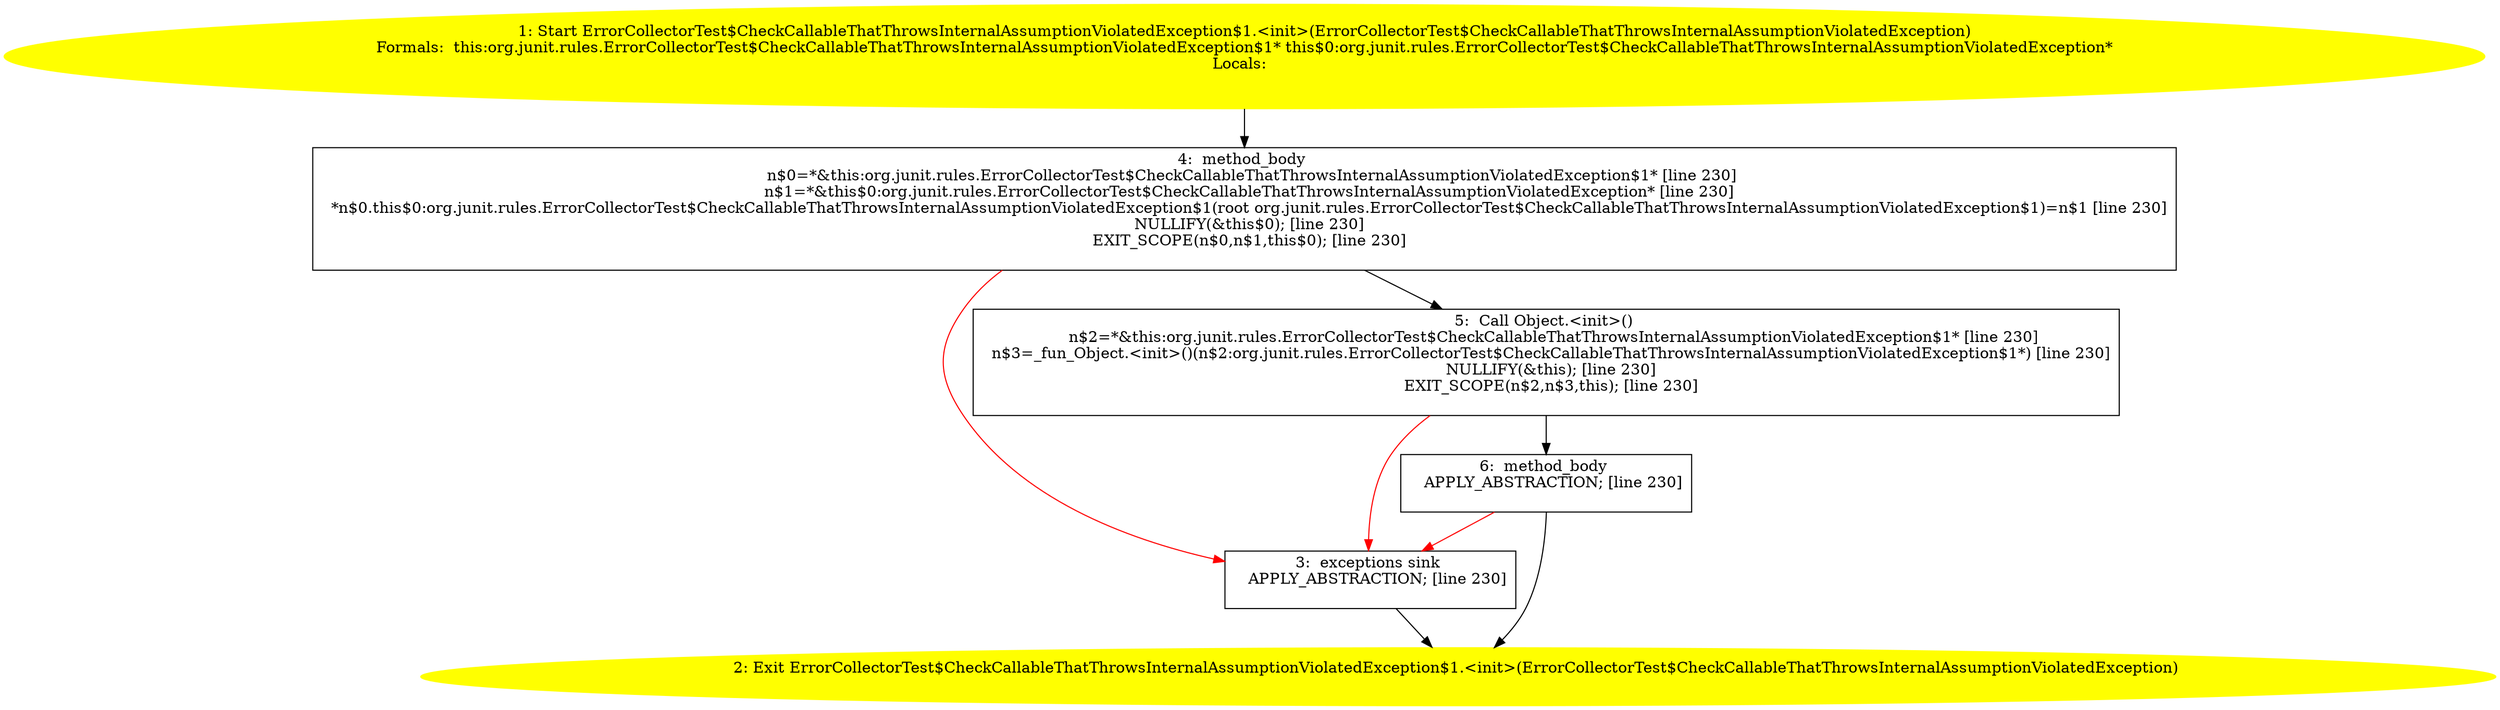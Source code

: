 /* @generated */
digraph cfg {
"org.junit.rules.ErrorCollectorTest$CheckCallableThatThrowsInternalAssumptionViolatedException$1.<ini.5ff0a33f5b445cefc1b0eb1c88617661_1" [label="1: Start ErrorCollectorTest$CheckCallableThatThrowsInternalAssumptionViolatedException$1.<init>(ErrorCollectorTest$CheckCallableThatThrowsInternalAssumptionViolatedException)\nFormals:  this:org.junit.rules.ErrorCollectorTest$CheckCallableThatThrowsInternalAssumptionViolatedException$1* this$0:org.junit.rules.ErrorCollectorTest$CheckCallableThatThrowsInternalAssumptionViolatedException*\nLocals:  \n  " color=yellow style=filled]
	

	 "org.junit.rules.ErrorCollectorTest$CheckCallableThatThrowsInternalAssumptionViolatedException$1.<ini.5ff0a33f5b445cefc1b0eb1c88617661_1" -> "org.junit.rules.ErrorCollectorTest$CheckCallableThatThrowsInternalAssumptionViolatedException$1.<ini.5ff0a33f5b445cefc1b0eb1c88617661_4" ;
"org.junit.rules.ErrorCollectorTest$CheckCallableThatThrowsInternalAssumptionViolatedException$1.<ini.5ff0a33f5b445cefc1b0eb1c88617661_2" [label="2: Exit ErrorCollectorTest$CheckCallableThatThrowsInternalAssumptionViolatedException$1.<init>(ErrorCollectorTest$CheckCallableThatThrowsInternalAssumptionViolatedException) \n  " color=yellow style=filled]
	

"org.junit.rules.ErrorCollectorTest$CheckCallableThatThrowsInternalAssumptionViolatedException$1.<ini.5ff0a33f5b445cefc1b0eb1c88617661_3" [label="3:  exceptions sink \n   APPLY_ABSTRACTION; [line 230]\n " shape="box"]
	

	 "org.junit.rules.ErrorCollectorTest$CheckCallableThatThrowsInternalAssumptionViolatedException$1.<ini.5ff0a33f5b445cefc1b0eb1c88617661_3" -> "org.junit.rules.ErrorCollectorTest$CheckCallableThatThrowsInternalAssumptionViolatedException$1.<ini.5ff0a33f5b445cefc1b0eb1c88617661_2" ;
"org.junit.rules.ErrorCollectorTest$CheckCallableThatThrowsInternalAssumptionViolatedException$1.<ini.5ff0a33f5b445cefc1b0eb1c88617661_4" [label="4:  method_body \n   n$0=*&this:org.junit.rules.ErrorCollectorTest$CheckCallableThatThrowsInternalAssumptionViolatedException$1* [line 230]\n  n$1=*&this$0:org.junit.rules.ErrorCollectorTest$CheckCallableThatThrowsInternalAssumptionViolatedException* [line 230]\n  *n$0.this$0:org.junit.rules.ErrorCollectorTest$CheckCallableThatThrowsInternalAssumptionViolatedException$1(root org.junit.rules.ErrorCollectorTest$CheckCallableThatThrowsInternalAssumptionViolatedException$1)=n$1 [line 230]\n  NULLIFY(&this$0); [line 230]\n  EXIT_SCOPE(n$0,n$1,this$0); [line 230]\n " shape="box"]
	

	 "org.junit.rules.ErrorCollectorTest$CheckCallableThatThrowsInternalAssumptionViolatedException$1.<ini.5ff0a33f5b445cefc1b0eb1c88617661_4" -> "org.junit.rules.ErrorCollectorTest$CheckCallableThatThrowsInternalAssumptionViolatedException$1.<ini.5ff0a33f5b445cefc1b0eb1c88617661_5" ;
	 "org.junit.rules.ErrorCollectorTest$CheckCallableThatThrowsInternalAssumptionViolatedException$1.<ini.5ff0a33f5b445cefc1b0eb1c88617661_4" -> "org.junit.rules.ErrorCollectorTest$CheckCallableThatThrowsInternalAssumptionViolatedException$1.<ini.5ff0a33f5b445cefc1b0eb1c88617661_3" [color="red" ];
"org.junit.rules.ErrorCollectorTest$CheckCallableThatThrowsInternalAssumptionViolatedException$1.<ini.5ff0a33f5b445cefc1b0eb1c88617661_5" [label="5:  Call Object.<init>() \n   n$2=*&this:org.junit.rules.ErrorCollectorTest$CheckCallableThatThrowsInternalAssumptionViolatedException$1* [line 230]\n  n$3=_fun_Object.<init>()(n$2:org.junit.rules.ErrorCollectorTest$CheckCallableThatThrowsInternalAssumptionViolatedException$1*) [line 230]\n  NULLIFY(&this); [line 230]\n  EXIT_SCOPE(n$2,n$3,this); [line 230]\n " shape="box"]
	

	 "org.junit.rules.ErrorCollectorTest$CheckCallableThatThrowsInternalAssumptionViolatedException$1.<ini.5ff0a33f5b445cefc1b0eb1c88617661_5" -> "org.junit.rules.ErrorCollectorTest$CheckCallableThatThrowsInternalAssumptionViolatedException$1.<ini.5ff0a33f5b445cefc1b0eb1c88617661_6" ;
	 "org.junit.rules.ErrorCollectorTest$CheckCallableThatThrowsInternalAssumptionViolatedException$1.<ini.5ff0a33f5b445cefc1b0eb1c88617661_5" -> "org.junit.rules.ErrorCollectorTest$CheckCallableThatThrowsInternalAssumptionViolatedException$1.<ini.5ff0a33f5b445cefc1b0eb1c88617661_3" [color="red" ];
"org.junit.rules.ErrorCollectorTest$CheckCallableThatThrowsInternalAssumptionViolatedException$1.<ini.5ff0a33f5b445cefc1b0eb1c88617661_6" [label="6:  method_body \n   APPLY_ABSTRACTION; [line 230]\n " shape="box"]
	

	 "org.junit.rules.ErrorCollectorTest$CheckCallableThatThrowsInternalAssumptionViolatedException$1.<ini.5ff0a33f5b445cefc1b0eb1c88617661_6" -> "org.junit.rules.ErrorCollectorTest$CheckCallableThatThrowsInternalAssumptionViolatedException$1.<ini.5ff0a33f5b445cefc1b0eb1c88617661_2" ;
	 "org.junit.rules.ErrorCollectorTest$CheckCallableThatThrowsInternalAssumptionViolatedException$1.<ini.5ff0a33f5b445cefc1b0eb1c88617661_6" -> "org.junit.rules.ErrorCollectorTest$CheckCallableThatThrowsInternalAssumptionViolatedException$1.<ini.5ff0a33f5b445cefc1b0eb1c88617661_3" [color="red" ];
}
